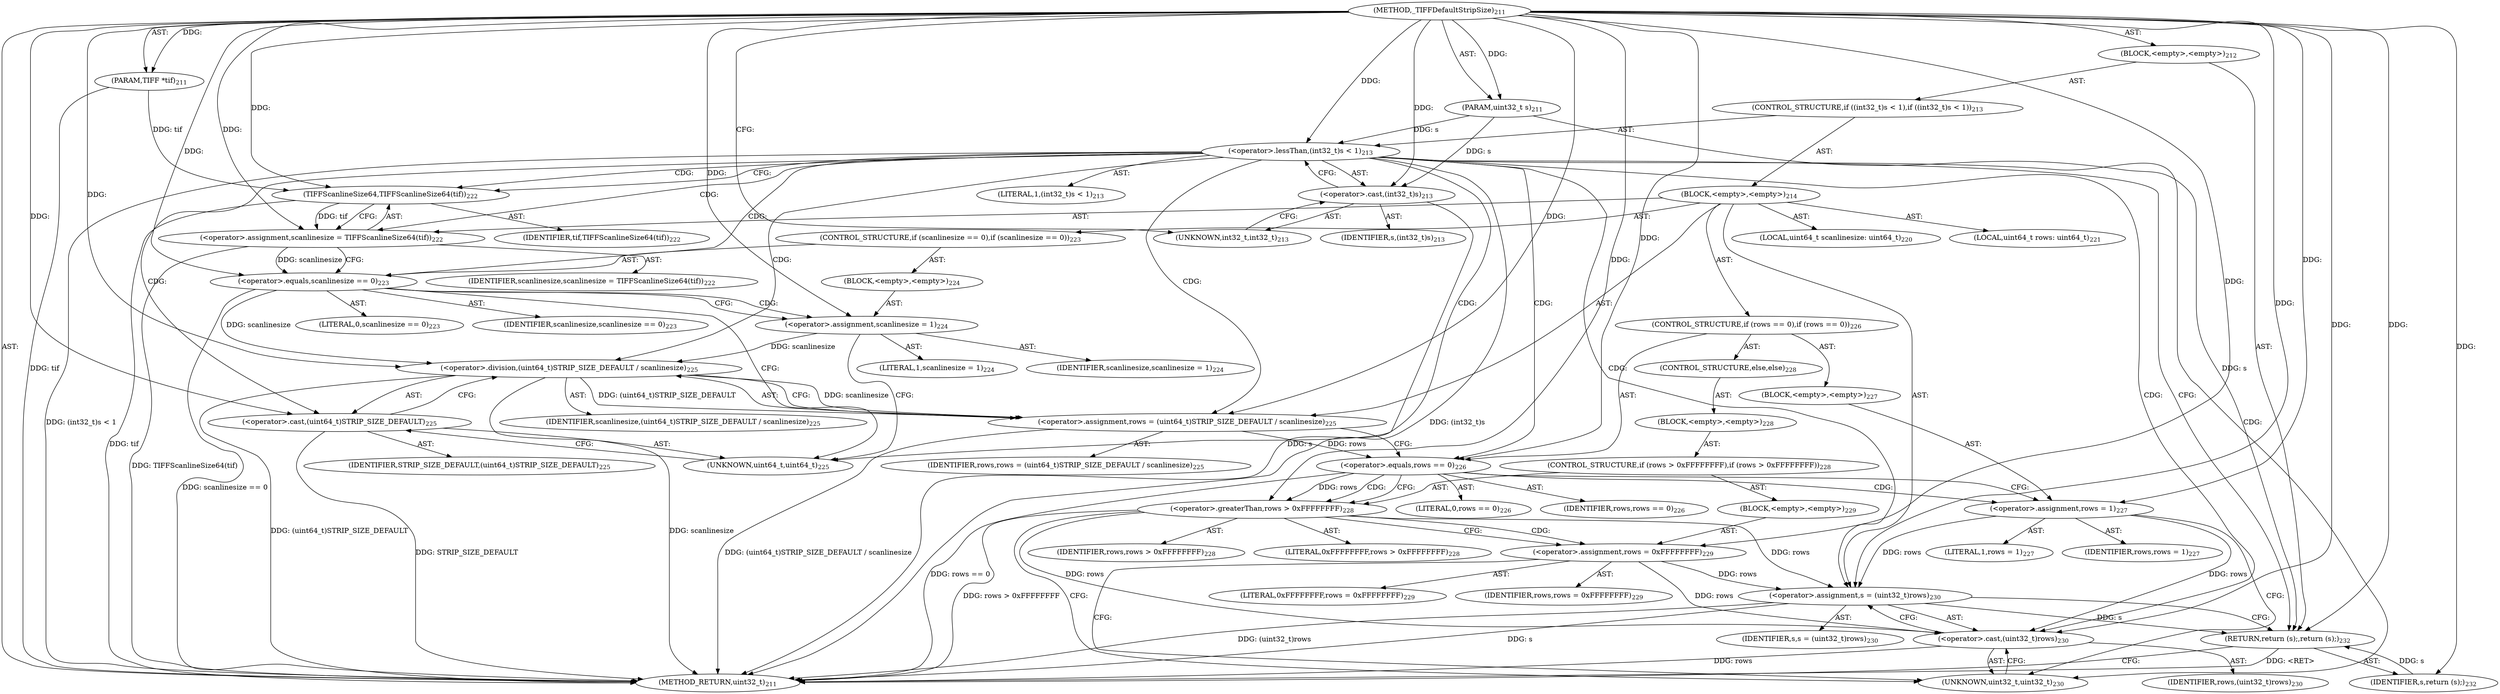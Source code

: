 digraph "_TIFFDefaultStripSize" {  
"11384" [label = <(METHOD,_TIFFDefaultStripSize)<SUB>211</SUB>> ]
"11385" [label = <(PARAM,TIFF *tif)<SUB>211</SUB>> ]
"11386" [label = <(PARAM,uint32_t s)<SUB>211</SUB>> ]
"11387" [label = <(BLOCK,&lt;empty&gt;,&lt;empty&gt;)<SUB>212</SUB>> ]
"11388" [label = <(CONTROL_STRUCTURE,if ((int32_t)s &lt; 1),if ((int32_t)s &lt; 1))<SUB>213</SUB>> ]
"11389" [label = <(&lt;operator&gt;.lessThan,(int32_t)s &lt; 1)<SUB>213</SUB>> ]
"11390" [label = <(&lt;operator&gt;.cast,(int32_t)s)<SUB>213</SUB>> ]
"11391" [label = <(UNKNOWN,int32_t,int32_t)<SUB>213</SUB>> ]
"11392" [label = <(IDENTIFIER,s,(int32_t)s)<SUB>213</SUB>> ]
"11393" [label = <(LITERAL,1,(int32_t)s &lt; 1)<SUB>213</SUB>> ]
"11394" [label = <(BLOCK,&lt;empty&gt;,&lt;empty&gt;)<SUB>214</SUB>> ]
"11395" [label = <(LOCAL,uint64_t scanlinesize: uint64_t)<SUB>220</SUB>> ]
"11396" [label = <(LOCAL,uint64_t rows: uint64_t)<SUB>221</SUB>> ]
"11397" [label = <(&lt;operator&gt;.assignment,scanlinesize = TIFFScanlineSize64(tif))<SUB>222</SUB>> ]
"11398" [label = <(IDENTIFIER,scanlinesize,scanlinesize = TIFFScanlineSize64(tif))<SUB>222</SUB>> ]
"11399" [label = <(TIFFScanlineSize64,TIFFScanlineSize64(tif))<SUB>222</SUB>> ]
"11400" [label = <(IDENTIFIER,tif,TIFFScanlineSize64(tif))<SUB>222</SUB>> ]
"11401" [label = <(CONTROL_STRUCTURE,if (scanlinesize == 0),if (scanlinesize == 0))<SUB>223</SUB>> ]
"11402" [label = <(&lt;operator&gt;.equals,scanlinesize == 0)<SUB>223</SUB>> ]
"11403" [label = <(IDENTIFIER,scanlinesize,scanlinesize == 0)<SUB>223</SUB>> ]
"11404" [label = <(LITERAL,0,scanlinesize == 0)<SUB>223</SUB>> ]
"11405" [label = <(BLOCK,&lt;empty&gt;,&lt;empty&gt;)<SUB>224</SUB>> ]
"11406" [label = <(&lt;operator&gt;.assignment,scanlinesize = 1)<SUB>224</SUB>> ]
"11407" [label = <(IDENTIFIER,scanlinesize,scanlinesize = 1)<SUB>224</SUB>> ]
"11408" [label = <(LITERAL,1,scanlinesize = 1)<SUB>224</SUB>> ]
"11409" [label = <(&lt;operator&gt;.assignment,rows = (uint64_t)STRIP_SIZE_DEFAULT / scanlinesize)<SUB>225</SUB>> ]
"11410" [label = <(IDENTIFIER,rows,rows = (uint64_t)STRIP_SIZE_DEFAULT / scanlinesize)<SUB>225</SUB>> ]
"11411" [label = <(&lt;operator&gt;.division,(uint64_t)STRIP_SIZE_DEFAULT / scanlinesize)<SUB>225</SUB>> ]
"11412" [label = <(&lt;operator&gt;.cast,(uint64_t)STRIP_SIZE_DEFAULT)<SUB>225</SUB>> ]
"11413" [label = <(UNKNOWN,uint64_t,uint64_t)<SUB>225</SUB>> ]
"11414" [label = <(IDENTIFIER,STRIP_SIZE_DEFAULT,(uint64_t)STRIP_SIZE_DEFAULT)<SUB>225</SUB>> ]
"11415" [label = <(IDENTIFIER,scanlinesize,(uint64_t)STRIP_SIZE_DEFAULT / scanlinesize)<SUB>225</SUB>> ]
"11416" [label = <(CONTROL_STRUCTURE,if (rows == 0),if (rows == 0))<SUB>226</SUB>> ]
"11417" [label = <(&lt;operator&gt;.equals,rows == 0)<SUB>226</SUB>> ]
"11418" [label = <(IDENTIFIER,rows,rows == 0)<SUB>226</SUB>> ]
"11419" [label = <(LITERAL,0,rows == 0)<SUB>226</SUB>> ]
"11420" [label = <(BLOCK,&lt;empty&gt;,&lt;empty&gt;)<SUB>227</SUB>> ]
"11421" [label = <(&lt;operator&gt;.assignment,rows = 1)<SUB>227</SUB>> ]
"11422" [label = <(IDENTIFIER,rows,rows = 1)<SUB>227</SUB>> ]
"11423" [label = <(LITERAL,1,rows = 1)<SUB>227</SUB>> ]
"11424" [label = <(CONTROL_STRUCTURE,else,else)<SUB>228</SUB>> ]
"11425" [label = <(BLOCK,&lt;empty&gt;,&lt;empty&gt;)<SUB>228</SUB>> ]
"11426" [label = <(CONTROL_STRUCTURE,if (rows &gt; 0xFFFFFFFF),if (rows &gt; 0xFFFFFFFF))<SUB>228</SUB>> ]
"11427" [label = <(&lt;operator&gt;.greaterThan,rows &gt; 0xFFFFFFFF)<SUB>228</SUB>> ]
"11428" [label = <(IDENTIFIER,rows,rows &gt; 0xFFFFFFFF)<SUB>228</SUB>> ]
"11429" [label = <(LITERAL,0xFFFFFFFF,rows &gt; 0xFFFFFFFF)<SUB>228</SUB>> ]
"11430" [label = <(BLOCK,&lt;empty&gt;,&lt;empty&gt;)<SUB>229</SUB>> ]
"11431" [label = <(&lt;operator&gt;.assignment,rows = 0xFFFFFFFF)<SUB>229</SUB>> ]
"11432" [label = <(IDENTIFIER,rows,rows = 0xFFFFFFFF)<SUB>229</SUB>> ]
"11433" [label = <(LITERAL,0xFFFFFFFF,rows = 0xFFFFFFFF)<SUB>229</SUB>> ]
"11434" [label = <(&lt;operator&gt;.assignment,s = (uint32_t)rows)<SUB>230</SUB>> ]
"11435" [label = <(IDENTIFIER,s,s = (uint32_t)rows)<SUB>230</SUB>> ]
"11436" [label = <(&lt;operator&gt;.cast,(uint32_t)rows)<SUB>230</SUB>> ]
"11437" [label = <(UNKNOWN,uint32_t,uint32_t)<SUB>230</SUB>> ]
"11438" [label = <(IDENTIFIER,rows,(uint32_t)rows)<SUB>230</SUB>> ]
"11439" [label = <(RETURN,return (s);,return (s);)<SUB>232</SUB>> ]
"11440" [label = <(IDENTIFIER,s,return (s);)<SUB>232</SUB>> ]
"11441" [label = <(METHOD_RETURN,uint32_t)<SUB>211</SUB>> ]
  "11384" -> "11385"  [ label = "AST: "] 
  "11384" -> "11386"  [ label = "AST: "] 
  "11384" -> "11387"  [ label = "AST: "] 
  "11384" -> "11441"  [ label = "AST: "] 
  "11387" -> "11388"  [ label = "AST: "] 
  "11387" -> "11439"  [ label = "AST: "] 
  "11388" -> "11389"  [ label = "AST: "] 
  "11388" -> "11394"  [ label = "AST: "] 
  "11389" -> "11390"  [ label = "AST: "] 
  "11389" -> "11393"  [ label = "AST: "] 
  "11390" -> "11391"  [ label = "AST: "] 
  "11390" -> "11392"  [ label = "AST: "] 
  "11394" -> "11395"  [ label = "AST: "] 
  "11394" -> "11396"  [ label = "AST: "] 
  "11394" -> "11397"  [ label = "AST: "] 
  "11394" -> "11401"  [ label = "AST: "] 
  "11394" -> "11409"  [ label = "AST: "] 
  "11394" -> "11416"  [ label = "AST: "] 
  "11394" -> "11434"  [ label = "AST: "] 
  "11397" -> "11398"  [ label = "AST: "] 
  "11397" -> "11399"  [ label = "AST: "] 
  "11399" -> "11400"  [ label = "AST: "] 
  "11401" -> "11402"  [ label = "AST: "] 
  "11401" -> "11405"  [ label = "AST: "] 
  "11402" -> "11403"  [ label = "AST: "] 
  "11402" -> "11404"  [ label = "AST: "] 
  "11405" -> "11406"  [ label = "AST: "] 
  "11406" -> "11407"  [ label = "AST: "] 
  "11406" -> "11408"  [ label = "AST: "] 
  "11409" -> "11410"  [ label = "AST: "] 
  "11409" -> "11411"  [ label = "AST: "] 
  "11411" -> "11412"  [ label = "AST: "] 
  "11411" -> "11415"  [ label = "AST: "] 
  "11412" -> "11413"  [ label = "AST: "] 
  "11412" -> "11414"  [ label = "AST: "] 
  "11416" -> "11417"  [ label = "AST: "] 
  "11416" -> "11420"  [ label = "AST: "] 
  "11416" -> "11424"  [ label = "AST: "] 
  "11417" -> "11418"  [ label = "AST: "] 
  "11417" -> "11419"  [ label = "AST: "] 
  "11420" -> "11421"  [ label = "AST: "] 
  "11421" -> "11422"  [ label = "AST: "] 
  "11421" -> "11423"  [ label = "AST: "] 
  "11424" -> "11425"  [ label = "AST: "] 
  "11425" -> "11426"  [ label = "AST: "] 
  "11426" -> "11427"  [ label = "AST: "] 
  "11426" -> "11430"  [ label = "AST: "] 
  "11427" -> "11428"  [ label = "AST: "] 
  "11427" -> "11429"  [ label = "AST: "] 
  "11430" -> "11431"  [ label = "AST: "] 
  "11431" -> "11432"  [ label = "AST: "] 
  "11431" -> "11433"  [ label = "AST: "] 
  "11434" -> "11435"  [ label = "AST: "] 
  "11434" -> "11436"  [ label = "AST: "] 
  "11436" -> "11437"  [ label = "AST: "] 
  "11436" -> "11438"  [ label = "AST: "] 
  "11439" -> "11440"  [ label = "AST: "] 
  "11439" -> "11441"  [ label = "CFG: "] 
  "11389" -> "11399"  [ label = "CFG: "] 
  "11389" -> "11439"  [ label = "CFG: "] 
  "11390" -> "11389"  [ label = "CFG: "] 
  "11397" -> "11402"  [ label = "CFG: "] 
  "11409" -> "11417"  [ label = "CFG: "] 
  "11434" -> "11439"  [ label = "CFG: "] 
  "11391" -> "11390"  [ label = "CFG: "] 
  "11399" -> "11397"  [ label = "CFG: "] 
  "11402" -> "11406"  [ label = "CFG: "] 
  "11402" -> "11413"  [ label = "CFG: "] 
  "11411" -> "11409"  [ label = "CFG: "] 
  "11417" -> "11421"  [ label = "CFG: "] 
  "11417" -> "11427"  [ label = "CFG: "] 
  "11436" -> "11434"  [ label = "CFG: "] 
  "11406" -> "11413"  [ label = "CFG: "] 
  "11412" -> "11411"  [ label = "CFG: "] 
  "11421" -> "11437"  [ label = "CFG: "] 
  "11437" -> "11436"  [ label = "CFG: "] 
  "11413" -> "11412"  [ label = "CFG: "] 
  "11427" -> "11431"  [ label = "CFG: "] 
  "11427" -> "11437"  [ label = "CFG: "] 
  "11431" -> "11437"  [ label = "CFG: "] 
  "11384" -> "11391"  [ label = "CFG: "] 
  "11439" -> "11441"  [ label = "DDG: &lt;RET&gt;"] 
  "11385" -> "11441"  [ label = "DDG: tif"] 
  "11390" -> "11441"  [ label = "DDG: s"] 
  "11389" -> "11441"  [ label = "DDG: (int32_t)s"] 
  "11389" -> "11441"  [ label = "DDG: (int32_t)s &lt; 1"] 
  "11399" -> "11441"  [ label = "DDG: tif"] 
  "11397" -> "11441"  [ label = "DDG: TIFFScanlineSize64(tif)"] 
  "11402" -> "11441"  [ label = "DDG: scanlinesize == 0"] 
  "11411" -> "11441"  [ label = "DDG: (uint64_t)STRIP_SIZE_DEFAULT"] 
  "11411" -> "11441"  [ label = "DDG: scanlinesize"] 
  "11409" -> "11441"  [ label = "DDG: (uint64_t)STRIP_SIZE_DEFAULT / scanlinesize"] 
  "11417" -> "11441"  [ label = "DDG: rows == 0"] 
  "11427" -> "11441"  [ label = "DDG: rows &gt; 0xFFFFFFFF"] 
  "11434" -> "11441"  [ label = "DDG: s"] 
  "11436" -> "11441"  [ label = "DDG: rows"] 
  "11434" -> "11441"  [ label = "DDG: (uint32_t)rows"] 
  "11412" -> "11441"  [ label = "DDG: STRIP_SIZE_DEFAULT"] 
  "11384" -> "11385"  [ label = "DDG: "] 
  "11384" -> "11386"  [ label = "DDG: "] 
  "11440" -> "11439"  [ label = "DDG: s"] 
  "11434" -> "11439"  [ label = "DDG: s"] 
  "11386" -> "11439"  [ label = "DDG: s"] 
  "11384" -> "11439"  [ label = "DDG: "] 
  "11384" -> "11440"  [ label = "DDG: "] 
  "11386" -> "11389"  [ label = "DDG: s"] 
  "11384" -> "11389"  [ label = "DDG: "] 
  "11399" -> "11397"  [ label = "DDG: tif"] 
  "11411" -> "11409"  [ label = "DDG: (uint64_t)STRIP_SIZE_DEFAULT"] 
  "11411" -> "11409"  [ label = "DDG: scanlinesize"] 
  "11427" -> "11434"  [ label = "DDG: rows"] 
  "11431" -> "11434"  [ label = "DDG: rows"] 
  "11421" -> "11434"  [ label = "DDG: rows"] 
  "11384" -> "11434"  [ label = "DDG: "] 
  "11386" -> "11390"  [ label = "DDG: s"] 
  "11384" -> "11390"  [ label = "DDG: "] 
  "11384" -> "11397"  [ label = "DDG: "] 
  "11384" -> "11409"  [ label = "DDG: "] 
  "11385" -> "11399"  [ label = "DDG: tif"] 
  "11384" -> "11399"  [ label = "DDG: "] 
  "11397" -> "11402"  [ label = "DDG: scanlinesize"] 
  "11384" -> "11402"  [ label = "DDG: "] 
  "11384" -> "11406"  [ label = "DDG: "] 
  "11384" -> "11411"  [ label = "DDG: "] 
  "11402" -> "11411"  [ label = "DDG: scanlinesize"] 
  "11406" -> "11411"  [ label = "DDG: scanlinesize"] 
  "11409" -> "11417"  [ label = "DDG: rows"] 
  "11384" -> "11417"  [ label = "DDG: "] 
  "11384" -> "11421"  [ label = "DDG: "] 
  "11427" -> "11436"  [ label = "DDG: rows"] 
  "11431" -> "11436"  [ label = "DDG: rows"] 
  "11421" -> "11436"  [ label = "DDG: rows"] 
  "11384" -> "11436"  [ label = "DDG: "] 
  "11384" -> "11412"  [ label = "DDG: "] 
  "11417" -> "11427"  [ label = "DDG: rows"] 
  "11384" -> "11427"  [ label = "DDG: "] 
  "11384" -> "11431"  [ label = "DDG: "] 
  "11389" -> "11417"  [ label = "CDG: "] 
  "11389" -> "11412"  [ label = "CDG: "] 
  "11389" -> "11397"  [ label = "CDG: "] 
  "11389" -> "11413"  [ label = "CDG: "] 
  "11389" -> "11402"  [ label = "CDG: "] 
  "11389" -> "11399"  [ label = "CDG: "] 
  "11389" -> "11409"  [ label = "CDG: "] 
  "11389" -> "11436"  [ label = "CDG: "] 
  "11389" -> "11411"  [ label = "CDG: "] 
  "11389" -> "11437"  [ label = "CDG: "] 
  "11389" -> "11434"  [ label = "CDG: "] 
  "11402" -> "11406"  [ label = "CDG: "] 
  "11417" -> "11427"  [ label = "CDG: "] 
  "11417" -> "11421"  [ label = "CDG: "] 
  "11427" -> "11431"  [ label = "CDG: "] 
}
